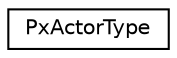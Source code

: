 digraph "Graphical Class Hierarchy"
{
  edge [fontname="Helvetica",fontsize="10",labelfontname="Helvetica",labelfontsize="10"];
  node [fontname="Helvetica",fontsize="10",shape=record];
  rankdir="LR";
  Node0 [label="PxActorType",height=0.2,width=0.4,color="black", fillcolor="white", style="filled",URL="$structPxActorType.html",tooltip="Identifies each type of actor. "];
}
